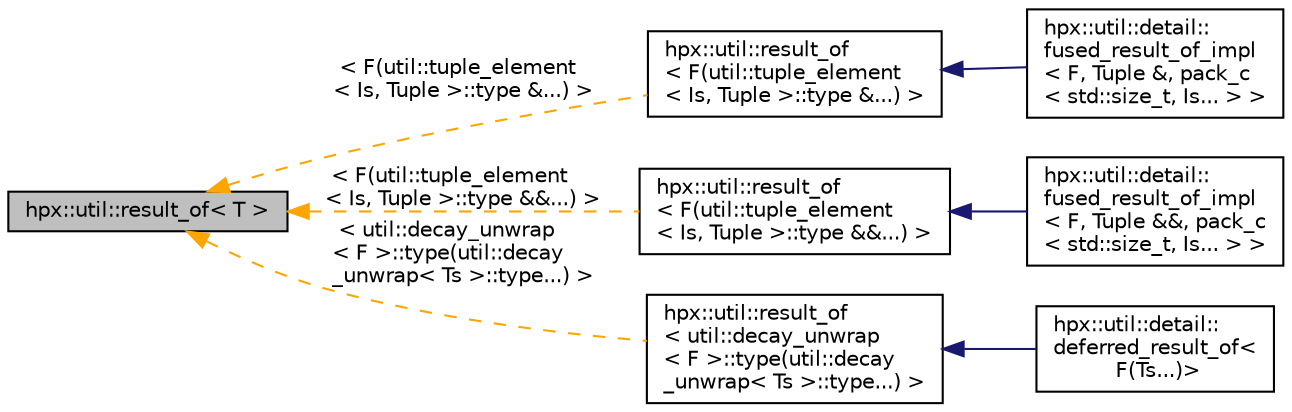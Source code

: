 digraph "hpx::util::result_of&lt; T &gt;"
{
  edge [fontname="Helvetica",fontsize="10",labelfontname="Helvetica",labelfontsize="10"];
  node [fontname="Helvetica",fontsize="10",shape=record];
  rankdir="LR";
  Node0 [label="hpx::util::result_of\< T \>",height=0.2,width=0.4,color="black", fillcolor="grey75", style="filled", fontcolor="black"];
  Node0 -> Node1 [dir="back",color="orange",fontsize="10",style="dashed",label=" \< F(util::tuple_element\l\< Is, Tuple \>::type &...) \>" ,fontname="Helvetica"];
  Node1 [label="hpx::util::result_of\l\< F(util::tuple_element\l\< Is, Tuple \>::type &...) \>",height=0.2,width=0.4,color="black", fillcolor="white", style="filled",URL="$dd/d6b/structhpx_1_1util_1_1result__of.html"];
  Node1 -> Node2 [dir="back",color="midnightblue",fontsize="10",style="solid",fontname="Helvetica"];
  Node2 [label="hpx::util::detail::\lfused_result_of_impl\l\< F, Tuple &, pack_c\l\< std::size_t, Is... \> \>",height=0.2,width=0.4,color="black", fillcolor="white", style="filled",URL="$d0/d74/structhpx_1_1util_1_1detail_1_1fused__result__of__impl_3_01_f_00_01_tuple_01_6_00_01pack__c_3_017df3a1ffd4390fe2d160ae1c37c6d4b9.html"];
  Node0 -> Node3 [dir="back",color="orange",fontsize="10",style="dashed",label=" \< F(util::tuple_element\l\< Is, Tuple \>::type &&...) \>" ,fontname="Helvetica"];
  Node3 [label="hpx::util::result_of\l\< F(util::tuple_element\l\< Is, Tuple \>::type &&...) \>",height=0.2,width=0.4,color="black", fillcolor="white", style="filled",URL="$dd/d6b/structhpx_1_1util_1_1result__of.html"];
  Node3 -> Node4 [dir="back",color="midnightblue",fontsize="10",style="solid",fontname="Helvetica"];
  Node4 [label="hpx::util::detail::\lfused_result_of_impl\l\< F, Tuple &&, pack_c\l\< std::size_t, Is... \> \>",height=0.2,width=0.4,color="black", fillcolor="white", style="filled",URL="$d3/dfb/structhpx_1_1util_1_1detail_1_1fused__result__of__impl_3_01_f_00_01_tuple_01_6_6_00_01pack__c_3_92b944dc0c96a5bc89721015498a8c0c.html"];
  Node0 -> Node5 [dir="back",color="orange",fontsize="10",style="dashed",label=" \< util::decay_unwrap\l\< F \>::type(util::decay\l_unwrap\< Ts \>::type...) \>" ,fontname="Helvetica"];
  Node5 [label="hpx::util::result_of\l\< util::decay_unwrap\l\< F \>::type(util::decay\l_unwrap\< Ts \>::type...) \>",height=0.2,width=0.4,color="black", fillcolor="white", style="filled",URL="$dd/d6b/structhpx_1_1util_1_1result__of.html"];
  Node5 -> Node6 [dir="back",color="midnightblue",fontsize="10",style="solid",fontname="Helvetica"];
  Node6 [label="hpx::util::detail::\ldeferred_result_of\<\l F(Ts...)\>",height=0.2,width=0.4,color="black", fillcolor="white", style="filled",URL="$da/db5/structhpx_1_1util_1_1detail_1_1deferred__result__of_3_01_f_07_ts_8_8_8_08_4.html"];
}
